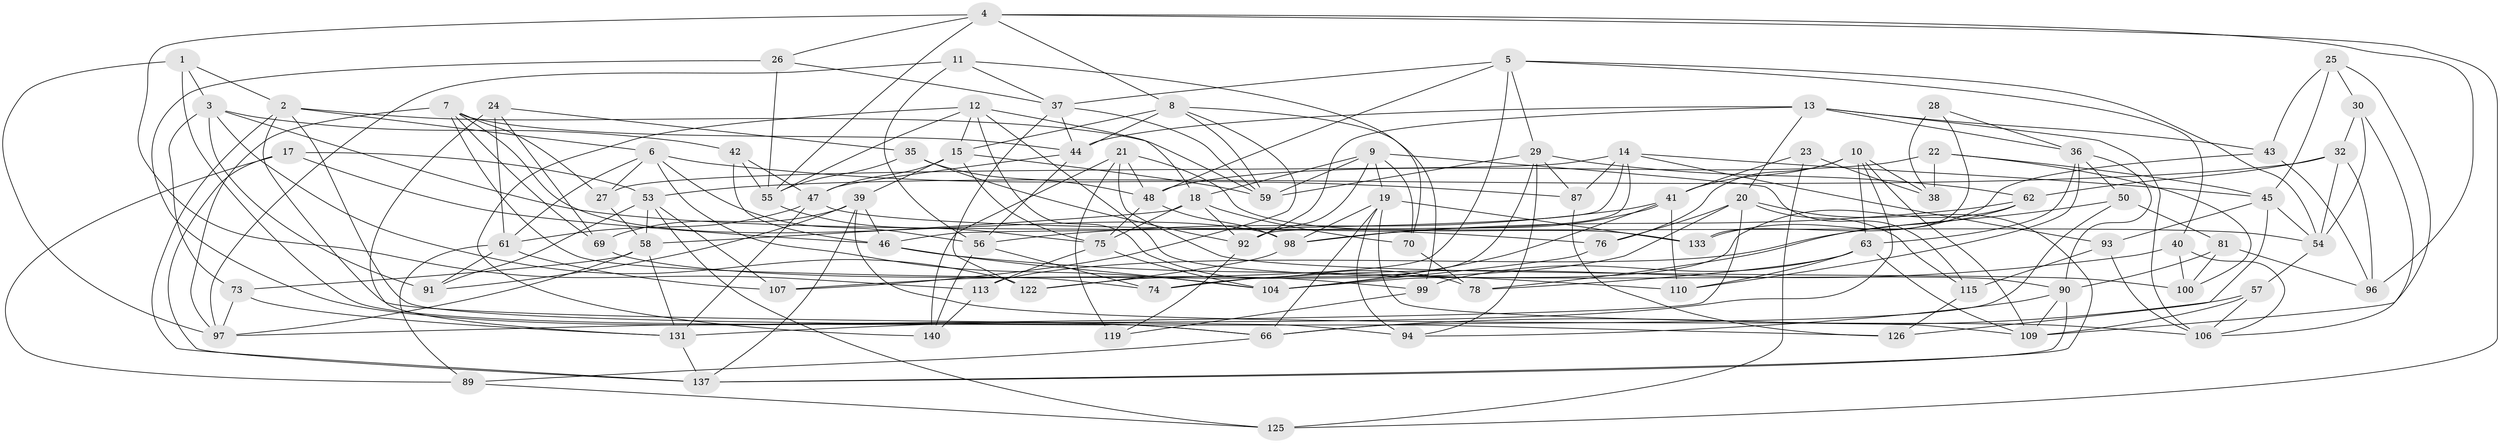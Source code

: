 // original degree distribution, {4: 1.0}
// Generated by graph-tools (version 1.1) at 2025/42/03/06/25 10:42:19]
// undirected, 91 vertices, 227 edges
graph export_dot {
graph [start="1"]
  node [color=gray90,style=filled];
  1;
  2 [super="+77"];
  3 [super="+84"];
  4 [super="+68"];
  5 [super="+85"];
  6 [super="+135"];
  7 [super="+33"];
  8 [super="+79"];
  9 [super="+124"];
  10 [super="+80"];
  11;
  12 [super="+49"];
  13 [super="+16"];
  14 [super="+111"];
  15 [super="+67"];
  17;
  18 [super="+51"];
  19 [super="+72"];
  20 [super="+82"];
  21 [super="+112"];
  22;
  23;
  24;
  25;
  26;
  27;
  28;
  29 [super="+31"];
  30;
  32 [super="+34"];
  35;
  36 [super="+101"];
  37 [super="+102"];
  38 [super="+121"];
  39 [super="+88"];
  40;
  41 [super="+86"];
  42;
  43;
  44 [super="+60"];
  45 [super="+52"];
  46 [super="+118"];
  47 [super="+114"];
  48 [super="+71"];
  50;
  53 [super="+117"];
  54 [super="+127"];
  55 [super="+123"];
  56 [super="+64"];
  57;
  58 [super="+95"];
  59 [super="+120"];
  61 [super="+108"];
  62 [super="+65"];
  63 [super="+136"];
  66 [super="+116"];
  69;
  70;
  73;
  74;
  75 [super="+83"];
  76;
  78;
  81;
  87;
  89;
  90 [super="+129"];
  91;
  92 [super="+103"];
  93;
  94;
  96;
  97 [super="+128"];
  98 [super="+105"];
  99;
  100;
  104 [super="+130"];
  106 [super="+132"];
  107;
  109 [super="+139"];
  110;
  113;
  115;
  119;
  122;
  125;
  126;
  131 [super="+134"];
  133;
  137 [super="+138"];
  140;
  1 -- 3;
  1 -- 66;
  1 -- 97;
  1 -- 2;
  2 -- 59;
  2 -- 126;
  2 -- 94;
  2 -- 6;
  2 -- 137;
  3 -- 73;
  3 -- 42;
  3 -- 91;
  3 -- 122;
  3 -- 76;
  4 -- 125;
  4 -- 113;
  4 -- 26;
  4 -- 8;
  4 -- 96;
  4 -- 55;
  5 -- 37;
  5 -- 122;
  5 -- 48;
  5 -- 29;
  5 -- 40;
  5 -- 54;
  6 -- 27;
  6 -- 56;
  6 -- 61;
  6 -- 104;
  6 -- 87;
  7 -- 69;
  7 -- 27;
  7 -- 97;
  7 -- 74;
  7 -- 98;
  7 -- 44;
  8 -- 107;
  8 -- 99;
  8 -- 59;
  8 -- 15;
  8 -- 44;
  9 -- 92;
  9 -- 115;
  9 -- 19;
  9 -- 59;
  9 -- 70;
  9 -- 18;
  10 -- 41;
  10 -- 38;
  10 -- 131;
  10 -- 76;
  10 -- 109;
  10 -- 63;
  11 -- 70;
  11 -- 56;
  11 -- 97;
  11 -- 37;
  12 -- 90;
  12 -- 140;
  12 -- 78;
  12 -- 18;
  12 -- 55;
  12 -- 15;
  13 -- 92;
  13 -- 106;
  13 -- 36;
  13 -- 43;
  13 -- 20;
  13 -- 44;
  14 -- 46;
  14 -- 27;
  14 -- 93;
  14 -- 92;
  14 -- 45;
  14 -- 87;
  15 -- 59;
  15 -- 75;
  15 -- 47;
  15 -- 39;
  17 -- 46;
  17 -- 137;
  17 -- 89;
  17 -- 53;
  18 -- 92;
  18 -- 75;
  18 -- 58;
  18 -- 70;
  19 -- 109;
  19 -- 133;
  19 -- 94;
  19 -- 66;
  19 -- 98;
  20 -- 115;
  20 -- 137;
  20 -- 97;
  20 -- 107;
  20 -- 76;
  21 -- 119 [weight=2];
  21 -- 100;
  21 -- 48;
  21 -- 140;
  21 -- 133;
  22 -- 38;
  22 -- 100;
  22 -- 48;
  22 -- 45;
  23 -- 125;
  23 -- 38 [weight=2];
  23 -- 41;
  24 -- 35;
  24 -- 69;
  24 -- 131;
  24 -- 61;
  25 -- 43;
  25 -- 30;
  25 -- 45;
  25 -- 109;
  26 -- 55;
  26 -- 37;
  26 -- 66;
  27 -- 58;
  28 -- 38 [weight=2];
  28 -- 133;
  28 -- 36;
  29 -- 74;
  29 -- 87;
  29 -- 59;
  29 -- 94;
  29 -- 62;
  30 -- 54;
  30 -- 106;
  30 -- 32;
  32 -- 53;
  32 -- 62 [weight=2];
  32 -- 96;
  32 -- 54;
  35 -- 48;
  35 -- 92;
  35 -- 55;
  36 -- 50;
  36 -- 110;
  36 -- 63;
  36 -- 90;
  37 -- 122;
  37 -- 59;
  37 -- 44;
  39 -- 106;
  39 -- 137;
  39 -- 91;
  39 -- 69;
  39 -- 46;
  40 -- 100;
  40 -- 74;
  40 -- 106;
  41 -- 110;
  41 -- 98;
  41 -- 56;
  41 -- 104;
  42 -- 47;
  42 -- 55;
  42 -- 46;
  43 -- 133;
  43 -- 96;
  44 -- 56;
  44 -- 47;
  45 -- 126;
  45 -- 93;
  45 -- 54;
  46 -- 110;
  46 -- 104;
  47 -- 61;
  47 -- 54;
  47 -- 131;
  48 -- 75;
  48 -- 98;
  50 -- 81;
  50 -- 113;
  50 -- 66;
  53 -- 58;
  53 -- 107;
  53 -- 125;
  53 -- 91;
  54 -- 57;
  55 -- 75;
  56 -- 140;
  56 -- 74;
  57 -- 109;
  57 -- 106;
  57 -- 66;
  58 -- 73;
  58 -- 97;
  58 -- 131;
  61 -- 89;
  61 -- 107;
  61 -- 91;
  62 -- 104;
  62 -- 98;
  62 -- 78;
  63 -- 99;
  63 -- 78;
  63 -- 110;
  63 -- 109;
  66 -- 89;
  69 -- 99;
  70 -- 78;
  73 -- 97;
  73 -- 131;
  75 -- 113;
  75 -- 104;
  76 -- 104;
  81 -- 96;
  81 -- 100;
  81 -- 90;
  87 -- 126;
  89 -- 125;
  90 -- 94;
  90 -- 109;
  90 -- 137;
  92 -- 119;
  93 -- 115;
  93 -- 106;
  98 -- 122;
  99 -- 119;
  113 -- 140;
  115 -- 126;
  131 -- 137;
}
